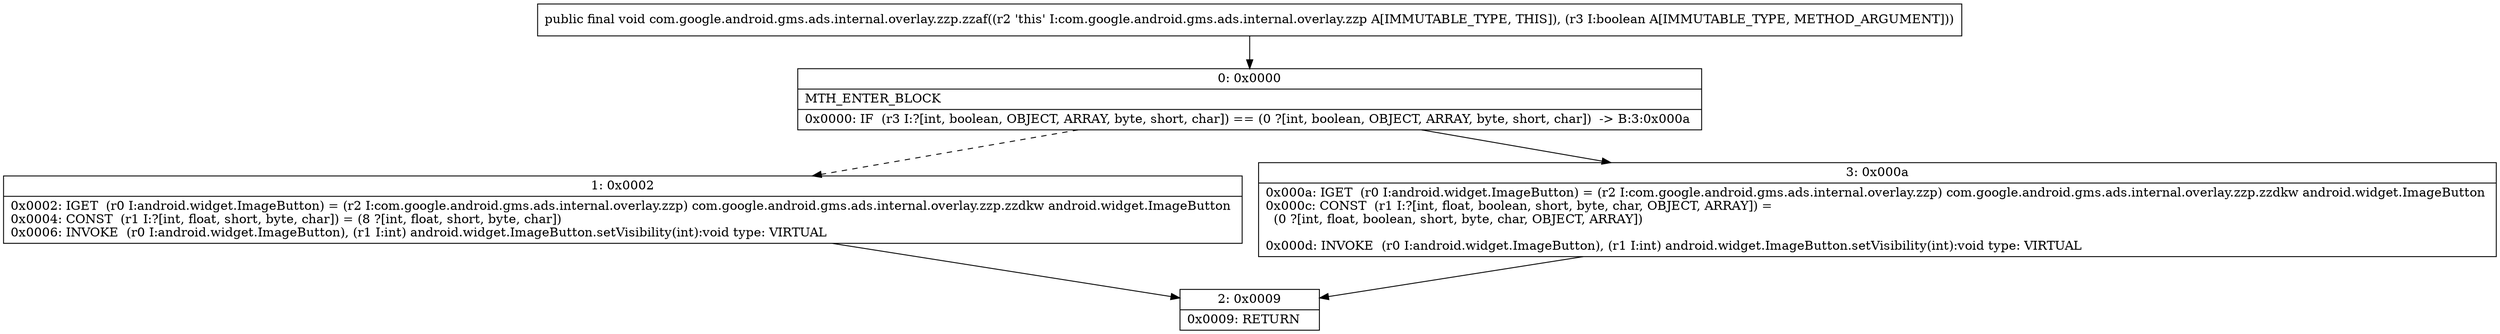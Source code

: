 digraph "CFG forcom.google.android.gms.ads.internal.overlay.zzp.zzaf(Z)V" {
Node_0 [shape=record,label="{0\:\ 0x0000|MTH_ENTER_BLOCK\l|0x0000: IF  (r3 I:?[int, boolean, OBJECT, ARRAY, byte, short, char]) == (0 ?[int, boolean, OBJECT, ARRAY, byte, short, char])  \-\> B:3:0x000a \l}"];
Node_1 [shape=record,label="{1\:\ 0x0002|0x0002: IGET  (r0 I:android.widget.ImageButton) = (r2 I:com.google.android.gms.ads.internal.overlay.zzp) com.google.android.gms.ads.internal.overlay.zzp.zzdkw android.widget.ImageButton \l0x0004: CONST  (r1 I:?[int, float, short, byte, char]) = (8 ?[int, float, short, byte, char]) \l0x0006: INVOKE  (r0 I:android.widget.ImageButton), (r1 I:int) android.widget.ImageButton.setVisibility(int):void type: VIRTUAL \l}"];
Node_2 [shape=record,label="{2\:\ 0x0009|0x0009: RETURN   \l}"];
Node_3 [shape=record,label="{3\:\ 0x000a|0x000a: IGET  (r0 I:android.widget.ImageButton) = (r2 I:com.google.android.gms.ads.internal.overlay.zzp) com.google.android.gms.ads.internal.overlay.zzp.zzdkw android.widget.ImageButton \l0x000c: CONST  (r1 I:?[int, float, boolean, short, byte, char, OBJECT, ARRAY]) = \l  (0 ?[int, float, boolean, short, byte, char, OBJECT, ARRAY])\l \l0x000d: INVOKE  (r0 I:android.widget.ImageButton), (r1 I:int) android.widget.ImageButton.setVisibility(int):void type: VIRTUAL \l}"];
MethodNode[shape=record,label="{public final void com.google.android.gms.ads.internal.overlay.zzp.zzaf((r2 'this' I:com.google.android.gms.ads.internal.overlay.zzp A[IMMUTABLE_TYPE, THIS]), (r3 I:boolean A[IMMUTABLE_TYPE, METHOD_ARGUMENT])) }"];
MethodNode -> Node_0;
Node_0 -> Node_1[style=dashed];
Node_0 -> Node_3;
Node_1 -> Node_2;
Node_3 -> Node_2;
}

